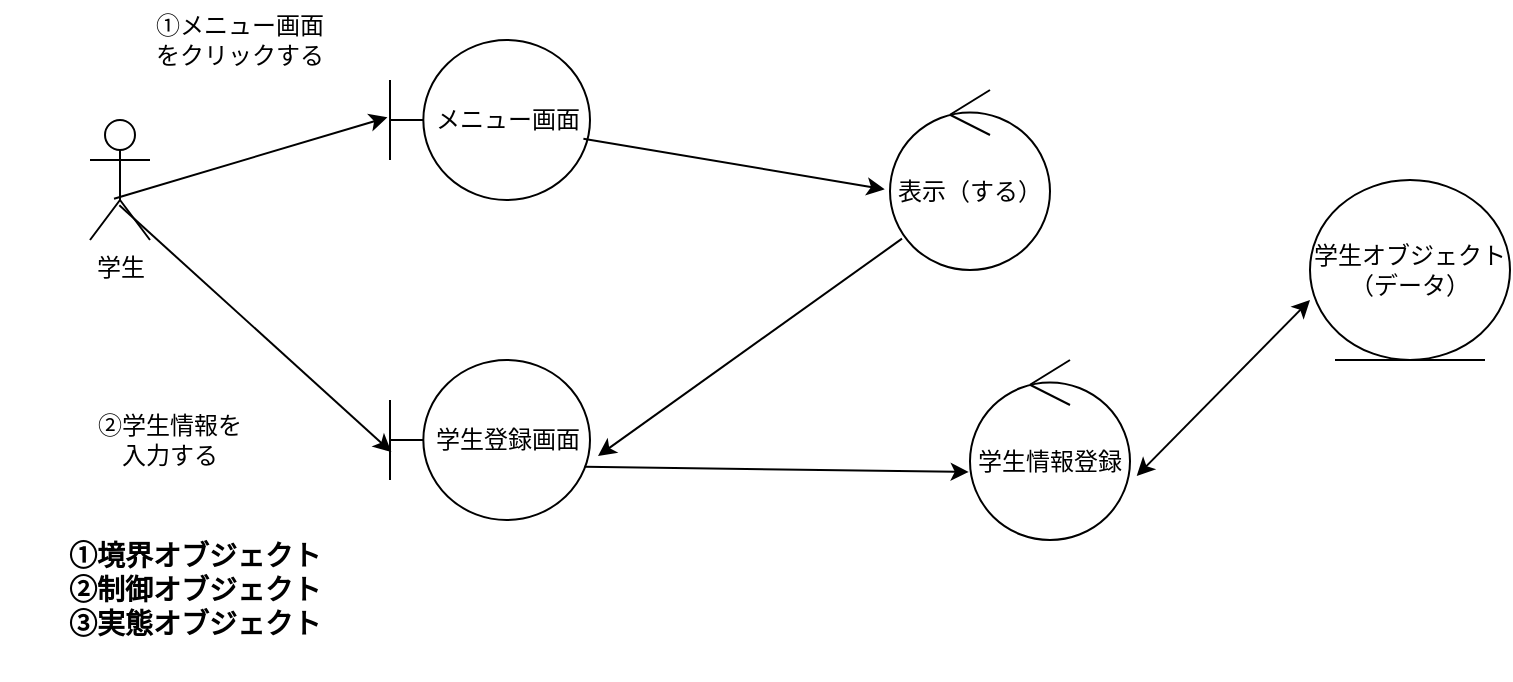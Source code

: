 <mxfile>
    <diagram id="Ps0T-iCYQViqiuEplY32" name="ページ1">
        <mxGraphModel dx="746" dy="419" grid="1" gridSize="10" guides="1" tooltips="1" connect="1" arrows="1" fold="1" page="1" pageScale="1" pageWidth="827" pageHeight="1169" math="0" shadow="0">
            <root>
                <mxCell id="0"/>
                <mxCell id="1" parent="0"/>
                <mxCell id="2" value="学生" style="shape=umlActor;verticalLabelPosition=bottom;verticalAlign=top;html=1;" vertex="1" parent="1">
                    <mxGeometry x="60" y="100" width="30" height="60" as="geometry"/>
                </mxCell>
                <mxCell id="3" value="メニュー画面" style="shape=umlBoundary;whiteSpace=wrap;html=1;" vertex="1" parent="1">
                    <mxGeometry x="210" y="60" width="100" height="80" as="geometry"/>
                </mxCell>
                <mxCell id="5" value="" style="endArrow=classic;html=1;entryX=-0.013;entryY=0.483;entryDx=0;entryDy=0;entryPerimeter=0;exitX=0.4;exitY=0.656;exitDx=0;exitDy=0;exitPerimeter=0;" edge="1" parent="1" source="2" target="3">
                    <mxGeometry width="50" height="50" relative="1" as="geometry">
                        <mxPoint x="80" y="230" as="sourcePoint"/>
                        <mxPoint x="180" y="160" as="targetPoint"/>
                    </mxGeometry>
                </mxCell>
                <mxCell id="6" value="①メニュー画面をクリックする" style="text;html=1;align=center;verticalAlign=middle;whiteSpace=wrap;rounded=0;" vertex="1" parent="1">
                    <mxGeometry x="90" y="40" width="90" height="40" as="geometry"/>
                </mxCell>
                <mxCell id="7" value="表示（する）" style="ellipse;shape=umlControl;whiteSpace=wrap;html=1;" vertex="1" parent="1">
                    <mxGeometry x="460" y="85" width="80" height="90" as="geometry"/>
                </mxCell>
                <mxCell id="8" value="" style="endArrow=classic;html=1;exitX=0.967;exitY=0.617;exitDx=0;exitDy=0;exitPerimeter=0;entryX=-0.033;entryY=0.552;entryDx=0;entryDy=0;entryPerimeter=0;" edge="1" parent="1" source="3" target="7">
                    <mxGeometry width="50" height="50" relative="1" as="geometry">
                        <mxPoint x="360" y="200" as="sourcePoint"/>
                        <mxPoint x="410" y="150" as="targetPoint"/>
                    </mxGeometry>
                </mxCell>
                <mxCell id="9" value="" style="endArrow=classic;html=1;entryX=1.04;entryY=0.6;entryDx=0;entryDy=0;entryPerimeter=0;exitX=0.075;exitY=0.826;exitDx=0;exitDy=0;exitPerimeter=0;" edge="1" parent="1" source="7" target="10">
                    <mxGeometry width="50" height="50" relative="1" as="geometry">
                        <mxPoint x="475" y="270" as="sourcePoint"/>
                        <mxPoint x="525" y="220" as="targetPoint"/>
                    </mxGeometry>
                </mxCell>
                <mxCell id="10" value="学生登録画面" style="shape=umlBoundary;whiteSpace=wrap;html=1;" vertex="1" parent="1">
                    <mxGeometry x="210" y="220" width="100" height="80" as="geometry"/>
                </mxCell>
                <mxCell id="11" value="" style="endArrow=classic;html=1;exitX=0.489;exitY=0.711;exitDx=0;exitDy=0;exitPerimeter=0;entryX=0.007;entryY=0.575;entryDx=0;entryDy=0;entryPerimeter=0;" edge="1" parent="1" source="2" target="10">
                    <mxGeometry width="50" height="50" relative="1" as="geometry">
                        <mxPoint x="100" y="350" as="sourcePoint"/>
                        <mxPoint x="150" y="300" as="targetPoint"/>
                    </mxGeometry>
                </mxCell>
                <mxCell id="12" value="学生情報登録" style="ellipse;shape=umlControl;whiteSpace=wrap;html=1;" vertex="1" parent="1">
                    <mxGeometry x="500" y="220" width="80" height="90" as="geometry"/>
                </mxCell>
                <mxCell id="13" value="" style="endArrow=classic;html=1;exitX=0.973;exitY=0.667;exitDx=0;exitDy=0;exitPerimeter=0;entryX=-0.008;entryY=0.622;entryDx=0;entryDy=0;entryPerimeter=0;" edge="1" parent="1" source="10" target="12">
                    <mxGeometry width="50" height="50" relative="1" as="geometry">
                        <mxPoint x="360" y="280" as="sourcePoint"/>
                        <mxPoint x="496" y="403" as="targetPoint"/>
                    </mxGeometry>
                </mxCell>
                <mxCell id="14" value="学生オブジェクト（データ）" style="ellipse;shape=umlEntity;whiteSpace=wrap;html=1;" vertex="1" parent="1">
                    <mxGeometry x="670" y="130" width="100" height="90" as="geometry"/>
                </mxCell>
                <mxCell id="15" value="" style="endArrow=classic;startArrow=classic;html=1;exitX=1.042;exitY=0.644;exitDx=0;exitDy=0;exitPerimeter=0;entryX=0;entryY=0.667;entryDx=0;entryDy=0;entryPerimeter=0;" edge="1" parent="1" source="12" target="14">
                    <mxGeometry width="50" height="50" relative="1" as="geometry">
                        <mxPoint x="640" y="330" as="sourcePoint"/>
                        <mxPoint x="690" y="280" as="targetPoint"/>
                    </mxGeometry>
                </mxCell>
                <mxCell id="16" value="②学生情報を入力する" style="text;html=1;align=center;verticalAlign=middle;whiteSpace=wrap;rounded=0;" vertex="1" parent="1">
                    <mxGeometry x="60" y="240" width="80" height="40" as="geometry"/>
                </mxCell>
                <mxCell id="17" value="&lt;font style=&quot;font-size: 14px;&quot;&gt;&lt;b&gt;①境界オブジェクト&lt;/b&gt;&lt;/font&gt;&lt;div&gt;&lt;font style=&quot;font-size: 14px;&quot;&gt;&lt;b&gt;②制御オブジェクト&lt;/b&gt;&lt;/font&gt;&lt;/div&gt;&lt;div&gt;&lt;font style=&quot;font-size: 14px;&quot;&gt;&lt;b&gt;③実態オブジェクト&lt;/b&gt;&lt;/font&gt;&lt;/div&gt;" style="text;html=1;align=center;verticalAlign=middle;whiteSpace=wrap;rounded=0;" vertex="1" parent="1">
                    <mxGeometry x="15" y="290" width="195" height="90" as="geometry"/>
                </mxCell>
            </root>
        </mxGraphModel>
    </diagram>
</mxfile>